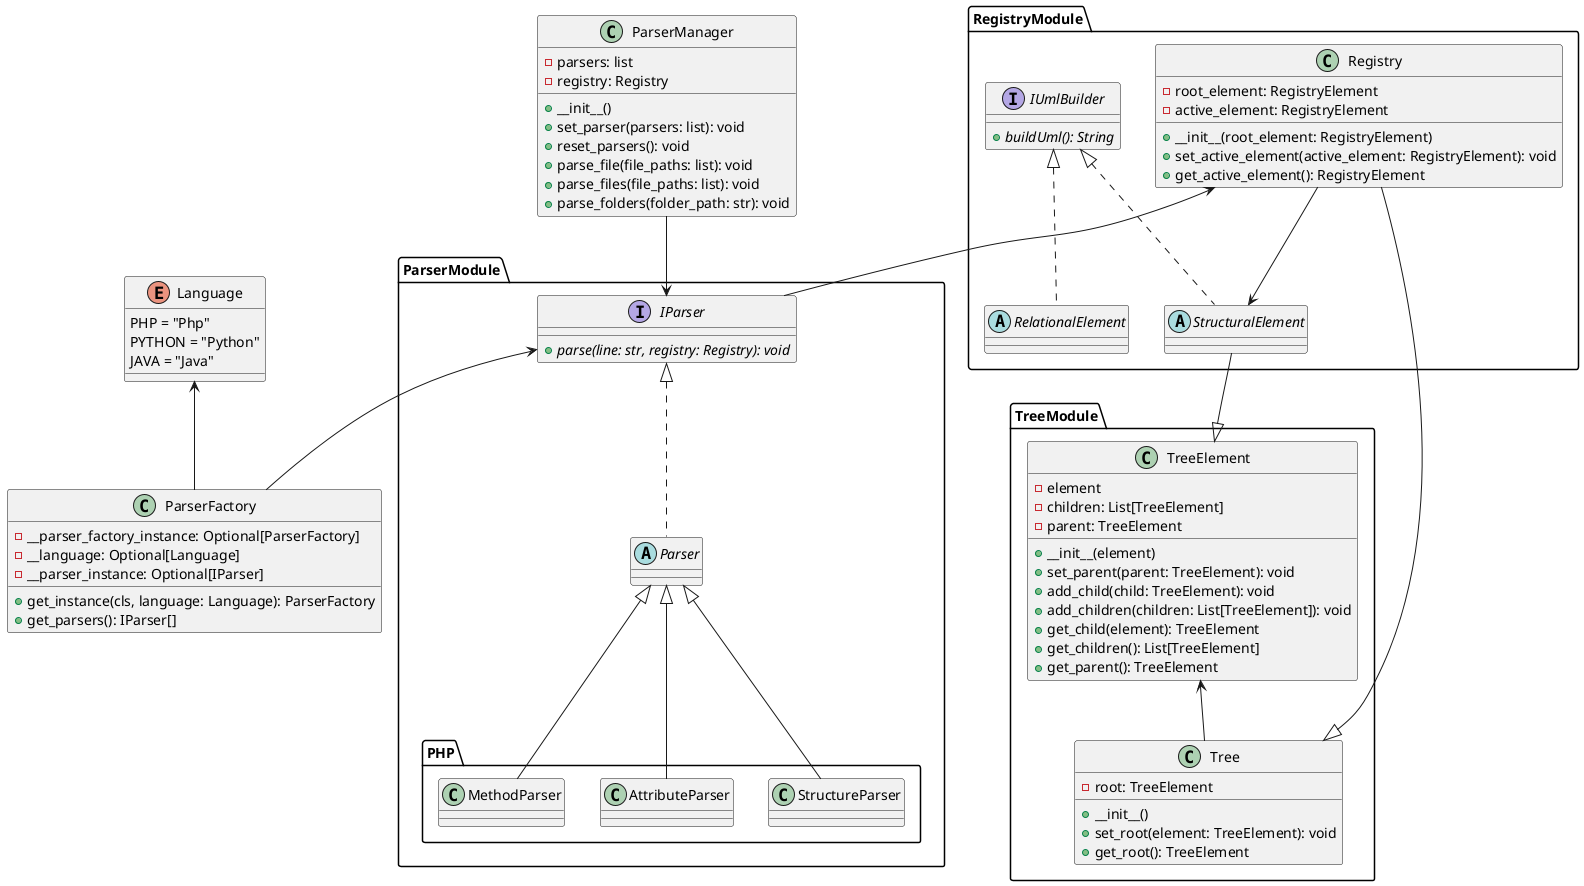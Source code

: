 
@startuml



package "ParserModule" {

    interface IParser {
        {abstract} + parse(line: str, registry: Registry): void
    }

    abstract class Parser implements IParser {
    }

    package "PHP" {
        class MethodParser {
        }

        class StructureParser {
        }

        class AttributeParser {
        }
    }

}
package "RegistryModule" {
    interface IUmlBuilder {
        {abstract} + buildUml(): String
    }

    class Registry {
        - root_element: RegistryElement
        - active_element: RegistryElement
        + __init__(root_element: RegistryElement)
        + set_active_element(active_element: RegistryElement): void
        + get_active_element(): RegistryElement
    }
    
    abstract class StructuralElement {
        
    }

    abstract class RelationalElement {
        
    }

}

package "TreeModule" {
    class Tree {
        - root: TreeElement
        + __init__()
        + set_root(element: TreeElement): void
        + get_root(): TreeElement
    }

    class TreeElement {
        - element
        - children: List[TreeElement]
        - parent: TreeElement
        + __init__(element)
        + set_parent(parent: TreeElement): void
        + add_child(child: TreeElement): void
        + add_children(children: List[TreeElement]): void
        + get_child(element): TreeElement
        + get_children(): List[TreeElement]
        + get_parent(): TreeElement
    }
}

enum Language {
    PHP = "Php"
    PYTHON = "Python"
    JAVA = "Java"
}

class ParserFactory {
    - __parser_factory_instance: Optional[ParserFactory]
    - __language: Optional[Language]
    - __parser_instance: Optional[IParser]
    + get_instance(cls, language: Language): ParserFactory
    + get_parsers(): IParser[]
}


class ParserManager {
    - parsers: list
    - registry: Registry
    + __init__()
    + set_parser(parsers: list): void
    + reset_parsers(): void
    + parse_file(file_paths: list): void
    + parse_files(file_paths: list): void
    + parse_folders(folder_path: str): void
}



RelationalElement .up.|> IUmlBuilder
StructuralElement .up.|> IUmlBuilder

Tree -up-> TreeElement
ParserFactory -up-> IParser
ParserManager --> IParser
ParserFactory -up-> Language
IParser -up-> Registry
Registry --> StructuralElement 

StructuralElement --|> TreeElement
Registry -up-|> Tree

MethodParser -up-|> Parser
StructureParser -up-|> Parser
AttributeParser -up-|> Parser
@enduml
